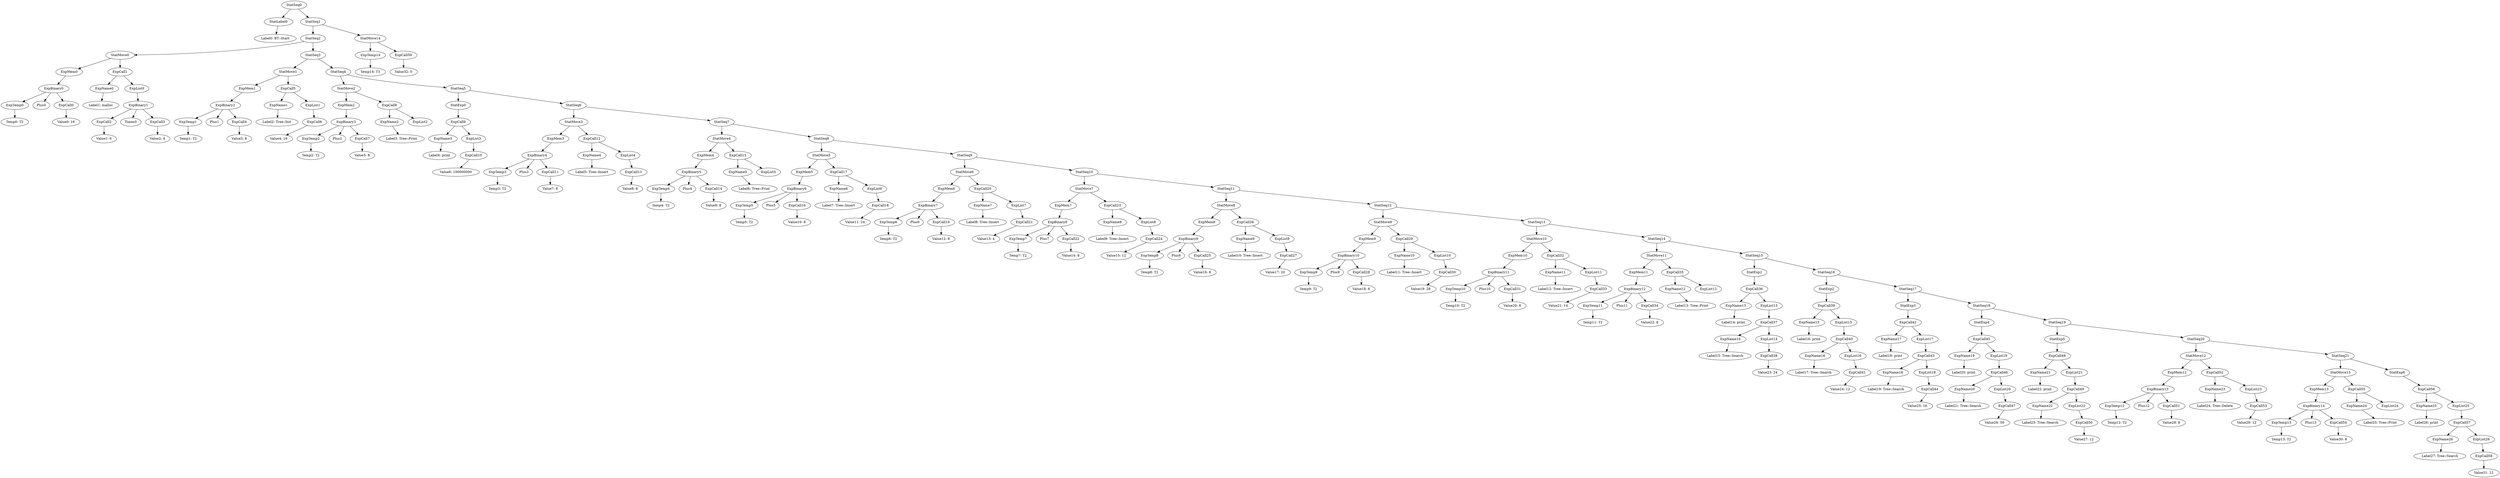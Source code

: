 digraph {
	ordering = out;
	ExpName9 -> "Label10: Tree::Insert";
	ExpCall48 -> ExpName21;
	ExpCall48 -> ExpList21;
	ExpCall22 -> "Value14: 8";
	ExpName16 -> "Label17: Tree::Search";
	ExpBinary8 -> ExpTemp7;
	ExpBinary8 -> Plus7;
	ExpBinary8 -> ExpCall22;
	ExpList7 -> ExpCall21;
	ExpCall21 -> "Value13: 4";
	ExpMem6 -> ExpBinary7;
	ExpCall29 -> ExpName10;
	ExpCall29 -> ExpList10;
	ExpCall7 -> "Value5: 8";
	StatMove14 -> ExpTemp14;
	StatMove14 -> ExpCall59;
	ExpName6 -> "Label7: Tree::Insert";
	ExpName3 -> "Label4: print";
	ExpList6 -> ExpCall18;
	ExpName15 -> "Label16: print";
	StatMove5 -> ExpMem5;
	StatMove5 -> ExpCall17;
	ExpCall12 -> ExpName4;
	ExpCall12 -> ExpList4;
	ExpCall16 -> "Value10: 8";
	ExpBinary6 -> ExpTemp5;
	ExpBinary6 -> Plus5;
	ExpBinary6 -> ExpCall16;
	ExpName26 -> "Label27: Tree::Search";
	StatExp4 -> ExpCall45;
	ExpCall51 -> "Value28: 8";
	ExpCall25 -> "Value16: 8";
	StatSeq20 -> StatMove12;
	StatSeq20 -> StatSeq21;
	ExpBinary7 -> ExpTemp6;
	ExpBinary7 -> Plus6;
	ExpBinary7 -> ExpCall19;
	ExpBinary5 -> ExpTemp4;
	ExpBinary5 -> Plus4;
	ExpBinary5 -> ExpCall14;
	ExpCall24 -> "Value15: 12";
	ExpMem8 -> ExpBinary9;
	StatSeq6 -> StatMove3;
	StatSeq6 -> StatSeq7;
	ExpList19 -> ExpCall46;
	ExpTemp10 -> "Temp10: T2";
	ExpBinary4 -> ExpTemp3;
	ExpBinary4 -> Plus3;
	ExpBinary4 -> ExpCall11;
	ExpTemp1 -> "Temp1: T2";
	ExpList1 -> ExpCall6;
	ExpCall23 -> ExpName8;
	ExpCall23 -> ExpList8;
	ExpList11 -> ExpCall33;
	ExpCall5 -> ExpName1;
	ExpCall5 -> ExpList1;
	ExpName7 -> "Label8: Tree::Insert";
	ExpCall4 -> "Value3: 8";
	ExpTemp9 -> "Temp9: T2";
	StatSeq10 -> StatMove7;
	StatSeq10 -> StatSeq11;
	ExpList20 -> ExpCall47;
	ExpName1 -> "Label2: Tree::Init";
	StatMove1 -> ExpMem1;
	StatMove1 -> ExpCall5;
	ExpCall43 -> ExpName18;
	ExpCall43 -> ExpList18;
	ExpList18 -> ExpCall44;
	ExpCall19 -> "Value12: 8";
	StatSeq5 -> StatExp0;
	StatSeq5 -> StatSeq6;
	ExpMem1 -> ExpBinary2;
	ExpCall20 -> ExpName7;
	ExpCall20 -> ExpList7;
	ExpCall44 -> "Value25: 16";
	StatSeq2 -> StatMove0;
	StatSeq2 -> StatSeq3;
	ExpCall27 -> "Value17: 20";
	StatSeq0 -> StatLabel0;
	StatSeq0 -> StatSeq1;
	ExpCall50 -> "Value27: 12";
	StatSeq7 -> StatMove4;
	StatSeq7 -> StatSeq8;
	StatSeq16 -> StatExp2;
	StatSeq16 -> StatSeq17;
	ExpList4 -> ExpCall13;
	ExpList0 -> ExpBinary1;
	ExpCall1 -> ExpName0;
	ExpCall1 -> ExpList0;
	StatMove7 -> ExpMem7;
	StatMove7 -> ExpCall23;
	ExpTemp7 -> "Temp7: T2";
	ExpName19 -> "Label20: print";
	ExpList21 -> ExpCall49;
	ExpTemp0 -> "Temp0: T2";
	StatMove8 -> ExpMem8;
	StatMove8 -> ExpCall26;
	ExpBinary14 -> ExpTemp13;
	ExpBinary14 -> Plus13;
	ExpBinary14 -> ExpCall54;
	StatMove0 -> ExpMem0;
	StatMove0 -> ExpCall1;
	ExpCall2 -> "Value1: 6";
	ExpCall14 -> "Value9: 8";
	ExpName4 -> "Label5: Tree::Insert";
	ExpMem5 -> ExpBinary6;
	StatLabel0 -> "Label0: BT::Start";
	StatSeq17 -> StatExp3;
	StatSeq17 -> StatSeq18;
	ExpBinary2 -> ExpTemp1;
	ExpBinary2 -> Plus1;
	ExpBinary2 -> ExpCall4;
	ExpCall0 -> "Value0: 16";
	StatSeq11 -> StatMove8;
	StatSeq11 -> StatSeq12;
	ExpMem2 -> ExpBinary3;
	ExpCall17 -> ExpName6;
	ExpCall17 -> ExpList6;
	ExpList22 -> ExpCall50;
	StatSeq1 -> StatSeq2;
	StatSeq1 -> StatMove14;
	ExpCall18 -> "Value11: 24";
	ExpList9 -> ExpCall27;
	StatSeq4 -> StatMove2;
	StatSeq4 -> StatSeq5;
	ExpMem0 -> ExpBinary0;
	ExpBinary1 -> ExpCall2;
	ExpBinary1 -> Times0;
	ExpBinary1 -> ExpCall3;
	ExpName5 -> "Label6: Tree::Print";
	StatMove6 -> ExpMem6;
	StatMove6 -> ExpCall20;
	ExpBinary12 -> ExpTemp11;
	ExpBinary12 -> Plus11;
	ExpBinary12 -> ExpCall34;
	ExpName0 -> "Label1: malloc";
	ExpCall26 -> ExpName9;
	ExpCall26 -> ExpList9;
	ExpMem7 -> ExpBinary8;
	ExpBinary3 -> ExpTemp2;
	ExpBinary3 -> Plus2;
	ExpBinary3 -> ExpCall7;
	StatExp0 -> ExpCall9;
	ExpTemp2 -> "Temp2: T2";
	ExpBinary13 -> ExpTemp12;
	ExpBinary13 -> Plus12;
	ExpBinary13 -> ExpCall51;
	ExpCall9 -> ExpName3;
	ExpCall9 -> ExpList3;
	ExpCall15 -> ExpName5;
	ExpCall15 -> ExpList5;
	StatSeq3 -> StatMove1;
	StatSeq3 -> StatSeq4;
	ExpCall46 -> ExpName20;
	ExpCall46 -> ExpList20;
	ExpList8 -> ExpCall24;
	ExpMem3 -> ExpBinary4;
	ExpName21 -> "Label22: print";
	ExpCall10 -> "Value6: 100000000";
	ExpCall36 -> ExpName13;
	ExpCall36 -> ExpList13;
	ExpName8 -> "Label9: Tree::Insert";
	StatMove2 -> ExpMem2;
	StatMove2 -> ExpCall8;
	ExpList16 -> ExpCall41;
	StatSeq8 -> StatMove5;
	StatSeq8 -> StatSeq9;
	ExpTemp6 -> "Temp6: T2";
	ExpTemp3 -> "Temp3: T2";
	ExpList17 -> ExpCall43;
	ExpList3 -> ExpCall10;
	StatMove3 -> ExpMem3;
	StatMove3 -> ExpCall12;
	ExpList15 -> ExpCall40;
	ExpTemp8 -> "Temp8: T2";
	ExpBinary10 -> ExpTemp9;
	ExpBinary10 -> Plus9;
	ExpBinary10 -> ExpCall28;
	ExpCall6 -> "Value4: 16";
	ExpCall28 -> "Value18: 8";
	ExpCall47 -> "Value26: 50";
	ExpMem9 -> ExpBinary10;
	StatSeq13 -> StatMove10;
	StatSeq13 -> StatSeq14;
	StatMove4 -> ExpMem4;
	StatMove4 -> ExpCall15;
	ExpCall13 -> "Value8: 8";
	StatMove9 -> ExpMem9;
	StatMove9 -> ExpCall29;
	ExpBinary11 -> ExpTemp10;
	ExpBinary11 -> Plus10;
	ExpBinary11 -> ExpCall31;
	ExpCall42 -> ExpName17;
	ExpCall42 -> ExpList17;
	ExpName10 -> "Label11: Tree::Insert";
	ExpMem4 -> ExpBinary5;
	StatMove10 -> ExpMem10;
	StatMove10 -> ExpCall32;
	ExpCall30 -> "Value19: 28";
	ExpList10 -> ExpCall30;
	StatExp6 -> ExpCall56;
	ExpMem10 -> ExpBinary11;
	ExpCall31 -> "Value20: 8";
	ExpName11 -> "Label12: Tree::Insert";
	ExpBinary9 -> ExpTemp8;
	ExpBinary9 -> Plus8;
	ExpBinary9 -> ExpCall25;
	ExpCall33 -> "Value21: 14";
	ExpTemp11 -> "Temp11: T2";
	ExpName12 -> "Label13: Tree::Print";
	ExpTemp4 -> "Temp4: T2";
	StatSeq12 -> StatMove9;
	StatSeq12 -> StatSeq13;
	ExpCall34 -> "Value22: 8";
	ExpMem11 -> ExpBinary12;
	StatMove11 -> ExpMem11;
	StatMove11 -> ExpCall35;
	StatExp1 -> ExpCall36;
	ExpName18 -> "Label19: Tree::Search";
	ExpName13 -> "Label14: print";
	ExpName25 -> "Label26: print";
	ExpName14 -> "Label15: Tree::Search";
	ExpName2 -> "Label3: Tree::Print";
	ExpCall37 -> ExpName14;
	ExpCall37 -> ExpList14;
	StatSeq18 -> StatExp4;
	StatSeq18 -> StatSeq19;
	ExpName23 -> "Label24: Tree::Delete";
	ExpCall38 -> "Value23: 24";
	ExpList14 -> ExpCall38;
	StatSeq9 -> StatMove6;
	StatSeq9 -> StatSeq10;
	ExpList13 -> ExpCall37;
	StatSeq15 -> StatExp1;
	StatSeq15 -> StatSeq16;
	ExpCall41 -> "Value24: 12";
	StatExp2 -> ExpCall39;
	ExpCall11 -> "Value7: 8";
	ExpName17 -> "Label18: print";
	ExpCall45 -> ExpName19;
	ExpCall45 -> ExpList19;
	StatExp3 -> ExpCall42;
	StatMove13 -> ExpMem13;
	StatMove13 -> ExpCall55;
	ExpName20 -> "Label21: Tree::Search";
	ExpCall32 -> ExpName11;
	ExpCall32 -> ExpList11;
	ExpName22 -> "Label23: Tree::Search";
	ExpCall59 -> "Value32: 0";
	ExpTemp12 -> "Temp12: T2";
	ExpCall49 -> ExpName22;
	ExpCall49 -> ExpList22;
	StatSeq21 -> StatMove13;
	StatSeq21 -> StatExp6;
	ExpBinary0 -> ExpTemp0;
	ExpBinary0 -> Plus0;
	ExpBinary0 -> ExpCall0;
	StatExp5 -> ExpCall48;
	ExpCall39 -> ExpName15;
	ExpCall39 -> ExpList15;
	StatSeq19 -> StatExp5;
	StatSeq19 -> StatSeq20;
	ExpCall40 -> ExpName16;
	ExpCall40 -> ExpList16;
	ExpMem12 -> ExpBinary13;
	StatMove12 -> ExpMem12;
	StatMove12 -> ExpCall52;
	ExpTemp14 -> "Temp14: T3";
	ExpCall52 -> ExpName23;
	ExpCall52 -> ExpList23;
	ExpCall53 -> "Value29: 12";
	ExpList23 -> ExpCall53;
	ExpTemp13 -> "Temp13: T2";
	ExpCall8 -> ExpName2;
	ExpCall8 -> ExpList2;
	ExpCall54 -> "Value30: 8";
	StatSeq14 -> StatMove11;
	StatSeq14 -> StatSeq15;
	ExpMem13 -> ExpBinary14;
	ExpName24 -> "Label25: Tree::Print";
	ExpCall55 -> ExpName24;
	ExpCall55 -> ExpList24;
	ExpCall35 -> ExpName12;
	ExpCall35 -> ExpList12;
	ExpCall56 -> ExpName25;
	ExpCall56 -> ExpList25;
	ExpTemp5 -> "Temp5: T2";
	ExpCall57 -> ExpName26;
	ExpCall57 -> ExpList26;
	ExpCall58 -> "Value31: 12";
	ExpCall3 -> "Value2: 4";
	ExpList26 -> ExpCall58;
	ExpList25 -> ExpCall57;
}

